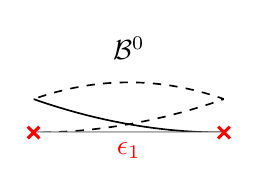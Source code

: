 % !TeX root = ../../../main.tex
\begin{tikzpicture}
\def\lineWidth{0.6pt}
\def\knotWidth{1.1pt}
\def\knotSize{3pt}
\def\elementWidth{3pt}
\def\colorLevelOne{black}
\def\colorLevelTwo{blue}
\def\colorLevelThree{orange}
\tikzset{% 
	elementLineStyle/.style={%
		color=red,solid,line width=\elementWidth, opacity=0.5
	}
}
\tikzset{% 
	knotsStyle/.style={%
		color=red,line width=\knotWidth,mark size=\knotSize,only marks,mark=x,mark options={solid}
	}
}
\tikzset{% 
	inactive/.style={%
		color=white!75!black,solid,line width=0.5pt
	}
}
\tikzset{% 
	ap/.style={%
		dashed,line width=\lineWidth
	}
}
\tikzset{% 
	am/.style={%
		white!50!black,dotted,line width=0.7pt
	}
}
\tikzset{% 
	aa/.style={%
		solid,line width=\lineWidth
	}
}
\begin{axis}[%
width=4cm,
height=2.5cm, %(\overAllHeight-(\basisPlotDepth-1)*\plotSeparator) / \basisPlotDepth, 
    	%xlabel=x,
		%ylabel=Y,
		xmin=-0.5,  xmax=0,
		ymin=0, ymax=1.08,
		ytick={0,1},
		xtick={-1,0,1},
		tickpos=left,
		ytick align=outside,
		xtick align=outside,
		tick label style ={font=\small},
		label style ={font=\small},
		legend style={ font =\small },
		ymajorgrids=false,
		ticks=none,
		hide axis
		] %

\addplot [color=\colorLevelOne,aa]
table[row sep=crcr]{%
	-1	1\\
	-0.99	0.96\\
	-0.98	0.922\\
	-0.97	0.884\\
	-0.96	0.846\\
	-0.95	0.81\\
	-0.94	0.774\\
	-0.93	0.74\\
	-0.92	0.706\\
	-0.91	0.672\\
	-0.9	0.64\\
	-0.89	0.608\\
	-0.88	0.578\\
	-0.87	0.548\\
	-0.86	0.518\\
	-0.85	0.49\\
	-0.84	0.462\\
	-0.83	0.436\\
	-0.82	0.41\\
	-0.81	0.384\\
	-0.8	0.36\\
	-0.79	0.336\\
	-0.78	0.314\\
	-0.77	0.292\\
	-0.76	0.27\\
	-0.75	0.25\\
	-0.74	0.23\\
	-0.73	0.212\\
	-0.72	0.194\\
	-0.71	0.176\\
	-0.7	0.16\\
	-0.69	0.144\\
	-0.68	0.13\\
	-0.67	0.116\\
	-0.66	0.102\\
	-0.65	0.09\\
	-0.64	0.078\\
	-0.63	0.068\\
	-0.62	0.058\\
	-0.61	0.048\\
	-0.6	0.04\\
	-0.59	0.032\\
	-0.58	0.026\\
	-0.57	0.02\\
	-0.56	0.014\\
	-0.55	0.01\\
	-0.54	0.006\\
	-0.53	0.004\\
	-0.52	0.002\\
	-0.51	0.0\\
	-0.5	0\\
	-0.49	0\\
	-0.48	0\\
	-0.47	0\\
	-0.46	0\\
	-0.45	0\\
	-0.44	0\\
	-0.43	0\\
	-0.42	0\\
	-0.41	0\\
	-0.4	0\\
	-0.39	0\\
	-0.38	0\\
	-0.37	0\\
	-0.36	0\\
	-0.35	0\\
	-0.34	0\\
	-0.33	0\\
	-0.32	0\\
	-0.31	0\\
	-0.3	0\\
	-0.29	0\\
	-0.28	0\\
	-0.27	0\\
	-0.26	0\\
	-0.25	0\\
	-0.24	0\\
	-0.23	0\\
	-0.22	0\\
	-0.21	0\\
	-0.2	0\\
	-0.19	0\\
	-0.18	0\\
	-0.17	0\\
	-0.16	0\\
	-0.15	0\\
	-0.14	0\\
	-0.13	0\\
	-0.12	0\\
	-0.11	0\\
	-0.1	0\\
	-0.09	0\\
	-0.08	0\\
	-0.07	0\\
	-0.06	0\\
	-0.05	0\\
	-0.04	0\\
	-0.03	0\\
	-0.02	0\\
	-0.01	0\\
	0	0\\
	0.01	0\\
	0.02	0\\
	0.03	0\\
	0.04	0\\
	0.05	0\\
	0.06	0\\
	0.07	0\\
	0.08	0\\
	0.09	0\\
	0.1	0\\
	0.11	0\\
	0.12	0\\
	0.13	0\\
	0.14	0\\
	0.15	0\\
	0.16	0\\
	0.17	0\\
	0.18	0\\
	0.19	0\\
	0.2	0\\
	0.21	0\\
	0.22	0\\
	0.23	0\\
	0.24	0\\
	0.25	0\\
	0.26	0\\
	0.27	0\\
	0.28	0\\
	0.29	0\\
	0.3	0\\
	0.31	0\\
	0.32	0\\
	0.33	0\\
	0.34	0\\
	0.35	0\\
	0.36	0\\
	0.37	0\\
	0.38	0\\
	0.39	0\\
	0.4	0\\
	0.41	0\\
	0.42	0\\
	0.43	0\\
	0.44	0\\
	0.45	0\\
	0.46	0\\
	0.47	0\\
	0.48	0\\
	0.49	0\\
	0.5	0\\
	0.51	0\\
	0.52	0\\
	0.53	0\\
	0.54	0\\
	0.55	0\\
	0.56	0\\
	0.57	0\\
	0.58	0\\
	0.59	0\\
	0.6	0\\
	0.61	0\\
	0.62	0\\
	0.63	0\\
	0.64	0\\
	0.65	0\\
	0.66	0\\
	0.67	0\\
	0.68	0\\
	0.69	0\\
	0.7	0\\
	0.71	0\\
	0.72	0\\
	0.73	0\\
	0.74	0\\
	0.75	0\\
	0.76	0\\
	0.77	0\\
	0.78	0\\
	0.79	0\\
	0.8	0\\
	0.81	0\\
	0.82	0\\
	0.83	0\\
	0.84	0\\
	0.85	0\\
	0.86	0\\
	0.87	0\\
	0.88	0\\
	0.89	0\\
	0.9	0\\
	0.91	0\\
	0.92	0\\
	0.93	0\\
	0.94	0\\
	0.95	0\\
	0.96	0\\
	0.97	0\\
	0.98	0\\
	0.99	0\\
	1	0\\
};
\addplot [color=\colorLevelOne,aa]
table[row sep=crcr]{%
	-1	0\\
	-0.99	0.039\\
	-0.98	0.078\\
	-0.97	0.115\\
	-0.96	0.15\\
	-0.95	0.185\\
	-0.94	0.218\\
	-0.93	0.251\\
	-0.92	0.282\\
	-0.91	0.311\\
	-0.9	0.34\\
	-0.89	0.367\\
	-0.88	0.394\\
	-0.87	0.419\\
	-0.86	0.442\\
	-0.85	0.465\\
	-0.84	0.486\\
	-0.83	0.507\\
	-0.82	0.526\\
	-0.81	0.543\\
	-0.8	0.56\\
	-0.79	0.575\\
	-0.78	0.59\\
	-0.77	0.603\\
	-0.76	0.614\\
	-0.75	0.625\\
	-0.74	0.634\\
	-0.73	0.643\\
	-0.72	0.65\\
	-0.71	0.655\\
	-0.7	0.66\\
	-0.69	0.663\\
	-0.68	0.666\\
	-0.67	0.667\\
	-0.66	0.666\\
	-0.65	0.665\\
	-0.64	0.662\\
	-0.63	0.659\\
	-0.62	0.654\\
	-0.61	0.647\\
	-0.6	0.64\\
	-0.59	0.631\\
	-0.58	0.622\\
	-0.57	0.611\\
	-0.56	0.598\\
	-0.55	0.585\\
	-0.54	0.57\\
	-0.53	0.555\\
	-0.52	0.538\\
	-0.51	0.519\\
	-0.5	0.5\\
	-0.49	0.48\\
	-0.48	0.461\\
	-0.47	0.442\\
	-0.46	0.423\\
	-0.45	0.405\\
	-0.44	0.387\\
	-0.43	0.37\\
	-0.42	0.353\\
	-0.41	0.336\\
	-0.4	0.32\\
	-0.39	0.304\\
	-0.38	0.289\\
	-0.37	0.274\\
	-0.36	0.259\\
	-0.35	0.245\\
	-0.34	0.231\\
	-0.33	0.218\\
	-0.32	0.205\\
	-0.31	0.192\\
	-0.3	0.18\\
	-0.29	0.168\\
	-0.28	0.157\\
	-0.27	0.146\\
	-0.26	0.135\\
	-0.25	0.125\\
	-0.24	0.115\\
	-0.23	0.106\\
	-0.22	0.097\\
	-0.21	0.088\\
	-0.2	0.08\\
	-0.19	0.072\\
	-0.18	0.065\\
	-0.17	0.058\\
	-0.16	0.051\\
	-0.15	0.045\\
	-0.14	0.039\\
	-0.13	0.034\\
	-0.12	0.029\\
	-0.11	0.024\\
	-0.1	0.02\\
	-0.09	0.016\\
	-0.08	0.013\\
	-0.07	0.01\\
	-0.06	0.007\\
	-0.05	0.005\\
	-0.04	0.003\\
	-0.03	0.002\\
	-0.02	0.001\\
	-0.01	0.0\\
	0	0\\
	0.01	0\\
	0.02	0\\
	0.03	0\\
	0.04	0\\
	0.05	0\\
	0.06	0\\
	0.07	0\\
	0.08	0\\
	0.09	0\\
	0.1	0\\
	0.11	0\\
	0.12	0\\
	0.13	0\\
	0.14	0\\
	0.15	0\\
	0.16	0\\
	0.17	0\\
	0.18	0\\
	0.19	0\\
	0.2	0\\
	0.21	0\\
	0.22	0\\
	0.23	0\\
	0.24	0\\
	0.25	0\\
	0.26	0\\
	0.27	0\\
	0.28	0\\
	0.29	0\\
	0.3	0\\
	0.31	0\\
	0.32	0\\
	0.33	0\\
	0.34	0\\
	0.35	0\\
	0.36	0\\
	0.37	0\\
	0.38	0\\
	0.39	0\\
	0.4	0\\
	0.41	0\\
	0.42	0\\
	0.43	0\\
	0.44	0\\
	0.45	0\\
	0.46	0\\
	0.47	0\\
	0.48	0\\
	0.49	0\\
	0.5	0\\
	0.51	0\\
	0.52	0\\
	0.53	0\\
	0.54	0\\
	0.55	0\\
	0.56	0\\
	0.57	0\\
	0.58	0\\
	0.59	0\\
	0.6	0\\
	0.61	0\\
	0.62	0\\
	0.63	0\\
	0.64	0\\
	0.65	0\\
	0.66	0\\
	0.67	0\\
	0.68	0\\
	0.69	0\\
	0.7	0\\
	0.71	0\\
	0.72	0\\
	0.73	0\\
	0.74	0\\
	0.75	0\\
	0.76	0\\
	0.77	0\\
	0.78	0\\
	0.79	0\\
	0.8	0\\
	0.81	0\\
	0.82	0\\
	0.83	0\\
	0.84	0\\
	0.85	0\\
	0.86	0\\
	0.87	0\\
	0.88	0\\
	0.89	0\\
	0.9	0\\
	0.91	0\\
	0.92	0\\
	0.93	0\\
	0.94	0\\
	0.95	0\\
	0.96	0\\
	0.97	0\\
	0.98	0\\
	0.99	0\\
	1	0\\
};
\addplot [color=\colorLevelOne,ap]
table[row sep=crcr]{%
	-1	0\\
	-0.99	0.0\\
	-0.98	0.001\\
	-0.97	0.002\\
	-0.96	0.003\\
	-0.95	0.005\\
	-0.94	0.007\\
	-0.93	0.01\\
	-0.92	0.013\\
	-0.91	0.016\\
	-0.9	0.02\\
	-0.89	0.024\\
	-0.88	0.029\\
	-0.87	0.034\\
	-0.86	0.039\\
	-0.85	0.045\\
	-0.84	0.051\\
	-0.83	0.058\\
	-0.82	0.065\\
	-0.81	0.072\\
	-0.8	0.08\\
	-0.79	0.088\\
	-0.78	0.097\\
	-0.77	0.106\\
	-0.76	0.115\\
	-0.75	0.125\\
	-0.74	0.135\\
	-0.73	0.146\\
	-0.72	0.157\\
	-0.71	0.168\\
	-0.7	0.18\\
	-0.69	0.192\\
	-0.68	0.205\\
	-0.67	0.218\\
	-0.66	0.231\\
	-0.65	0.245\\
	-0.64	0.259\\
	-0.63	0.274\\
	-0.62	0.289\\
	-0.61	0.304\\
	-0.6	0.32\\
	-0.59	0.336\\
	-0.58	0.353\\
	-0.57	0.37\\
	-0.56	0.387\\
	-0.55	0.405\\
	-0.54	0.423\\
	-0.53	0.442\\
	-0.52	0.461\\
	-0.51	0.48\\
	-0.5	0.5\\
	-0.49	0.52\\
	-0.48	0.538\\
	-0.47	0.556\\
	-0.46	0.574\\
	-0.45	0.59\\
	-0.44	0.606\\
	-0.43	0.62\\
	-0.42	0.634\\
	-0.41	0.648\\
	-0.4	0.66\\
	-0.39	0.672\\
	-0.38	0.682\\
	-0.37	0.692\\
	-0.36	0.702\\
	-0.35	0.71\\
	-0.34	0.718\\
	-0.33	0.724\\
	-0.32	0.73\\
	-0.31	0.736\\
	-0.3	0.74\\
	-0.29	0.744\\
	-0.28	0.746\\
	-0.27	0.748\\
	-0.26	0.75\\
	-0.25	0.75\\
	-0.24	0.75\\
	-0.23	0.748\\
	-0.22	0.746\\
	-0.21	0.744\\
	-0.2	0.74\\
	-0.19	0.736\\
	-0.18	0.73\\
	-0.17	0.724\\
	-0.16	0.718\\
	-0.15	0.71\\
	-0.14	0.702\\
	-0.13	0.692\\
	-0.12	0.682\\
	-0.11	0.672\\
	-0.1	0.66\\
	-0.09	0.648\\
	-0.08	0.634\\
	-0.07	0.62\\
	-0.06	0.606\\
	-0.05	0.59\\
	-0.04	0.574\\
	-0.03	0.556\\
	-0.02	0.538\\
	-0.01	0.52\\
	0	0.5\\
	0.01	0.48\\
	0.02	0.461\\
	0.03	0.442\\
	0.04	0.423\\
	0.05	0.405\\
	0.06	0.387\\
	0.07	0.37\\
	0.08	0.353\\
	0.09	0.336\\
	0.1	0.32\\
	0.11	0.304\\
	0.12	0.289\\
	0.13	0.274\\
	0.14	0.259\\
	0.15	0.245\\
	0.16	0.231\\
	0.17	0.218\\
	0.18	0.205\\
	0.19	0.192\\
	0.2	0.18\\
	0.21	0.168\\
	0.22	0.157\\
	0.23	0.146\\
	0.24	0.135\\
	0.25	0.125\\
	0.26	0.115\\
	0.27	0.106\\
	0.28	0.097\\
	0.29	0.088\\
	0.3	0.08\\
	0.31	0.072\\
	0.32	0.065\\
	0.33	0.058\\
	0.34	0.051\\
	0.35	0.045\\
	0.36	0.039\\
	0.37	0.034\\
	0.38	0.029\\
	0.39	0.024\\
	0.4	0.02\\
	0.41	0.016\\
	0.42	0.013\\
	0.43	0.01\\
	0.44	0.007\\
	0.45	0.005\\
	0.46	0.003\\
	0.47	0.002\\
	0.48	0.001\\
	0.49	0.0\\
	0.5	0\\
	0.51	0\\
	0.52	0\\
	0.53	0\\
	0.54	0\\
	0.55	0\\
	0.56	0\\
	0.57	0\\
	0.58	0\\
	0.59	0\\
	0.6	0\\
	0.61	0\\
	0.62	0\\
	0.63	0\\
	0.64	0\\
	0.65	0\\
	0.66	0\\
	0.67	0\\
	0.68	0\\
	0.69	0\\
	0.7	0\\
	0.71	0\\
	0.72	0\\
	0.73	0\\
	0.74	0\\
	0.75	0\\
	0.76	0\\
	0.77	0\\
	0.78	0\\
	0.79	0\\
	0.8	0\\
	0.81	0\\
	0.82	0\\
	0.83	0\\
	0.84	0\\
	0.85	0\\
	0.86	0\\
	0.87	0\\
	0.88	0\\
	0.89	0\\
	0.9	0\\
	0.91	0\\
	0.92	0\\
	0.93	0\\
	0.94	0\\
	0.95	0\\
	0.96	0\\
	0.97	0\\
	0.98	0\\
	0.99	0\\
	1	0\\
};
\addplot [color=\colorLevelOne,ap]
table[row sep=crcr]{%
	-1	0\\
	-0.99	0\\
	-0.98	0\\
	-0.97	0\\
	-0.96	0\\
	-0.95	0\\
	-0.94	0\\
	-0.93	0\\
	-0.92	0\\
	-0.91	0\\
	-0.9	0\\
	-0.89	0\\
	-0.88	0\\
	-0.87	0\\
	-0.86	0\\
	-0.85	0\\
	-0.84	0\\
	-0.83	0\\
	-0.82	0\\
	-0.81	0\\
	-0.8	0\\
	-0.79	0\\
	-0.78	0\\
	-0.77	0\\
	-0.76	0\\
	-0.75	0\\
	-0.74	0\\
	-0.73	0\\
	-0.72	0\\
	-0.71	0\\
	-0.7	0\\
	-0.69	0\\
	-0.68	0\\
	-0.67	0\\
	-0.66	0\\
	-0.65	0\\
	-0.64	0\\
	-0.63	0\\
	-0.62	0\\
	-0.61	0\\
	-0.6	0\\
	-0.59	0\\
	-0.58	0\\
	-0.57	0\\
	-0.56	0\\
	-0.55	0\\
	-0.54	0\\
	-0.53	0\\
	-0.52	0\\
	-0.51	0\\
	-0.5	0\\
	-0.49	0.0\\
	-0.48	0.001\\
	-0.47	0.002\\
	-0.46	0.003\\
	-0.45	0.005\\
	-0.44	0.007\\
	-0.43	0.01\\
	-0.42	0.013\\
	-0.41	0.016\\
	-0.4	0.02\\
	-0.39	0.024\\
	-0.38	0.029\\
	-0.37	0.034\\
	-0.36	0.039\\
	-0.35	0.045\\
	-0.34	0.051\\
	-0.33	0.058\\
	-0.32	0.065\\
	-0.31	0.072\\
	-0.3	0.08\\
	-0.29	0.088\\
	-0.28	0.097\\
	-0.27	0.106\\
	-0.26	0.115\\
	-0.25	0.125\\
	-0.24	0.135\\
	-0.23	0.146\\
	-0.22	0.157\\
	-0.21	0.168\\
	-0.2	0.18\\
	-0.19	0.192\\
	-0.18	0.205\\
	-0.17	0.218\\
	-0.16	0.231\\
	-0.15	0.245\\
	-0.14	0.259\\
	-0.13	0.274\\
	-0.12	0.289\\
	-0.11	0.304\\
	-0.1	0.32\\
	-0.09	0.336\\
	-0.08	0.353\\
	-0.07	0.37\\
	-0.06	0.387\\
	-0.05	0.405\\
	-0.04	0.423\\
	-0.03	0.442\\
	-0.02	0.461\\
	-0.01	0.48\\
	0	0.5\\
	0.01	0.52\\
	0.02	0.538\\
	0.03	0.556\\
	0.04	0.574\\
	0.05	0.59\\
	0.06	0.606\\
	0.07	0.62\\
	0.08	0.634\\
	0.09	0.648\\
	0.1	0.66\\
	0.11	0.672\\
	0.12	0.682\\
	0.13	0.692\\
	0.14	0.702\\
	0.15	0.71\\
	0.16	0.718\\
	0.17	0.724\\
	0.18	0.73\\
	0.19	0.736\\
	0.2	0.74\\
	0.21	0.744\\
	0.22	0.746\\
	0.23	0.748\\
	0.24	0.75\\
	0.25	0.75\\
	0.26	0.75\\
	0.27	0.748\\
	0.28	0.746\\
	0.29	0.744\\
	0.3	0.74\\
	0.31	0.736\\
	0.32	0.73\\
	0.33	0.724\\
	0.34	0.718\\
	0.35	0.71\\
	0.36	0.702\\
	0.37	0.692\\
	0.38	0.682\\
	0.39	0.672\\
	0.4	0.66\\
	0.41	0.648\\
	0.42	0.634\\
	0.43	0.62\\
	0.44	0.606\\
	0.45	0.59\\
	0.46	0.574\\
	0.47	0.556\\
	0.48	0.538\\
	0.49	0.52\\
	0.5	0.5\\
	0.51	0.48\\
	0.52	0.461\\
	0.53	0.442\\
	0.54	0.423\\
	0.55	0.405\\
	0.56	0.387\\
	0.57	0.37\\
	0.58	0.353\\
	0.59	0.336\\
	0.6	0.32\\
	0.61	0.304\\
	0.62	0.289\\
	0.63	0.274\\
	0.64	0.259\\
	0.65	0.245\\
	0.66	0.231\\
	0.67	0.218\\
	0.68	0.205\\
	0.69	0.192\\
	0.7	0.18\\
	0.71	0.168\\
	0.72	0.157\\
	0.73	0.146\\
	0.74	0.135\\
	0.75	0.125\\
	0.76	0.115\\
	0.77	0.106\\
	0.78	0.097\\
	0.79	0.088\\
	0.8	0.08\\
	0.81	0.072\\
	0.82	0.065\\
	0.83	0.058\\
	0.84	0.051\\
	0.85	0.045\\
	0.86	0.039\\
	0.87	0.034\\
	0.88	0.029\\
	0.89	0.024\\
	0.9	0.02\\
	0.91	0.016\\
	0.92	0.013\\
	0.93	0.01\\
	0.94	0.007\\
	0.95	0.005\\
	0.96	0.003\\
	0.97	0.002\\
	0.98	0.001\\
	0.99	0.0\\
	1	0\\
};
\addplot [inactive]
table[row sep=crcr]{%
	-1	0\\
	-0.99	0\\
	-0.98	0\\
	-0.97	0\\
	-0.96	0\\
	-0.95	0\\
	-0.94	0\\
	-0.93	0\\
	-0.92	0\\
	-0.91	0\\
	-0.9	0\\
	-0.89	0\\
	-0.88	0\\
	-0.87	0\\
	-0.86	0\\
	-0.85	0\\
	-0.84	0\\
	-0.83	0\\
	-0.82	0\\
	-0.81	0\\
	-0.8	0\\
	-0.79	0\\
	-0.78	0\\
	-0.77	0\\
	-0.76	0\\
	-0.75	0\\
	-0.74	0\\
	-0.73	0\\
	-0.72	0\\
	-0.71	0\\
	-0.7	0\\
	-0.69	0\\
	-0.68	0\\
	-0.67	0\\
	-0.66	0\\
	-0.65	0\\
	-0.64	0\\
	-0.63	0\\
	-0.62	0\\
	-0.61	0\\
	-0.6	0\\
	-0.59	0\\
	-0.58	0\\
	-0.57	0\\
	-0.56	0\\
	-0.55	0\\
	-0.54	0\\
	-0.53	0\\
	-0.52	0\\
	-0.51	0\\
	-0.5	0\\
	-0.49	0\\
	-0.48	0\\
	-0.47	0\\
	-0.46	0\\
	-0.45	0\\
	-0.44	0\\
	-0.43	0\\
	-0.42	0\\
	-0.41	0\\
	-0.4	0\\
	-0.39	0\\
	-0.38	0\\
	-0.37	0\\
	-0.36	0\\
	-0.35	0\\
	-0.34	0\\
	-0.33	0\\
	-0.32	0\\
	-0.31	0\\
	-0.3	0\\
	-0.29	0\\
	-0.28	0\\
	-0.27	0\\
	-0.26	0\\
	-0.25	0\\
	-0.24	0\\
	-0.23	0\\
	-0.22	0\\
	-0.21	0\\
	-0.2	0\\
	-0.19	0\\
	-0.18	0\\
	-0.17	0\\
	-0.16	0\\
	-0.15	0\\
	-0.14	0\\
	-0.13	0\\
	-0.12	0\\
	-0.11	0\\
	-0.1	0\\
	-0.09	0\\
	-0.08	0\\
	-0.07	0\\
	-0.06	0\\
	-0.05	0\\
	-0.04	0\\
	-0.03	0\\
	-0.02	0\\
	-0.01	0\\
	0	0\\
	0.01	0.0\\
	0.02	0.001\\
	0.03	0.002\\
	0.04	0.003\\
	0.05	0.005\\
	0.06	0.007\\
	0.07	0.01\\
	0.08	0.013\\
	0.09	0.016\\
	0.1	0.02\\
	0.11	0.024\\
	0.12	0.029\\
	0.13	0.034\\
	0.14	0.039\\
	0.15	0.045\\
	0.16	0.051\\
	0.17	0.058\\
	0.18	0.065\\
	0.19	0.072\\
	0.2	0.08\\
	0.21	0.088\\
	0.22	0.097\\
	0.23	0.106\\
	0.24	0.115\\
	0.25	0.125\\
	0.26	0.135\\
	0.27	0.146\\
	0.28	0.157\\
	0.29	0.168\\
	0.3	0.18\\
	0.31	0.192\\
	0.32	0.205\\
	0.33	0.218\\
	0.34	0.231\\
	0.35	0.245\\
	0.36	0.259\\
	0.37	0.274\\
	0.38	0.289\\
	0.39	0.304\\
	0.4	0.32\\
	0.41	0.336\\
	0.42	0.353\\
	0.43	0.37\\
	0.44	0.387\\
	0.45	0.405\\
	0.46	0.423\\
	0.47	0.442\\
	0.48	0.461\\
	0.49	0.48\\
	0.5	0.5\\
	0.51	0.519\\
	0.52	0.538\\
	0.53	0.555\\
	0.54	0.57\\
	0.55	0.585\\
	0.56	0.598\\
	0.57	0.611\\
	0.58	0.622\\
	0.59	0.631\\
	0.6	0.64\\
	0.61	0.647\\
	0.62	0.654\\
	0.63	0.659\\
	0.64	0.662\\
	0.65	0.665\\
	0.66	0.666\\
	0.67	0.667\\
	0.68	0.666\\
	0.69	0.663\\
	0.7	0.66\\
	0.71	0.655\\
	0.72	0.65\\
	0.73	0.643\\
	0.74	0.634\\
	0.75	0.625\\
	0.76	0.614\\
	0.77	0.603\\
	0.78	0.59\\
	0.79	0.575\\
	0.8	0.56\\
	0.81	0.543\\
	0.82	0.526\\
	0.83	0.507\\
	0.84	0.486\\
	0.85	0.465\\
	0.86	0.442\\
	0.87	0.419\\
	0.88	0.394\\
	0.89	0.367\\
	0.9	0.34\\
	0.91	0.311\\
	0.92	0.282\\
	0.93	0.251\\
	0.94	0.218\\
	0.95	0.185\\
	0.96	0.15\\
	0.97	0.115\\
	0.98	0.078\\
	0.99	0.039\\
	1	0\\
};
\addplot [inactive]
table[row sep=crcr]{%
	-1	0\\
	-0.99	0\\
	-0.98	0\\
	-0.97	0\\
	-0.96	0\\
	-0.95	0\\
	-0.94	0\\
	-0.93	0\\
	-0.92	0\\
	-0.91	0\\
	-0.9	0\\
	-0.89	0\\
	-0.88	0\\
	-0.87	0\\
	-0.86	0\\
	-0.85	0\\
	-0.84	0\\
	-0.83	0\\
	-0.82	0\\
	-0.81	0\\
	-0.8	0\\
	-0.79	0\\
	-0.78	0\\
	-0.77	0\\
	-0.76	0\\
	-0.75	0\\
	-0.74	0\\
	-0.73	0\\
	-0.72	0\\
	-0.71	0\\
	-0.7	0\\
	-0.69	0\\
	-0.68	0\\
	-0.67	0\\
	-0.66	0\\
	-0.65	0\\
	-0.64	0\\
	-0.63	0\\
	-0.62	0\\
	-0.61	0\\
	-0.6	0\\
	-0.59	0\\
	-0.58	0\\
	-0.57	0\\
	-0.56	0\\
	-0.55	0\\
	-0.54	0\\
	-0.53	0\\
	-0.52	0\\
	-0.51	0\\
	-0.5	0\\
	-0.49	0\\
	-0.48	0\\
	-0.47	0\\
	-0.46	0\\
	-0.45	0\\
	-0.44	0\\
	-0.43	0\\
	-0.42	0\\
	-0.41	0\\
	-0.4	0\\
	-0.39	0\\
	-0.38	0\\
	-0.37	0\\
	-0.36	0\\
	-0.35	0\\
	-0.34	0\\
	-0.33	0\\
	-0.32	0\\
	-0.31	0\\
	-0.3	0\\
	-0.29	0\\
	-0.28	0\\
	-0.27	0\\
	-0.26	0\\
	-0.25	0\\
	-0.24	0\\
	-0.23	0\\
	-0.22	0\\
	-0.21	0\\
	-0.2	0\\
	-0.19	0\\
	-0.18	0\\
	-0.17	0\\
	-0.16	0\\
	-0.15	0\\
	-0.14	0\\
	-0.13	0\\
	-0.12	0\\
	-0.11	0\\
	-0.1	0\\
	-0.09	0\\
	-0.08	0\\
	-0.07	0\\
	-0.06	0\\
	-0.05	0\\
	-0.04	0\\
	-0.03	0\\
	-0.02	0\\
	-0.01	0\\
	0	0\\
	0.01	0\\
	0.02	0\\
	0.03	0\\
	0.04	0\\
	0.05	0\\
	0.06	0\\
	0.07	0\\
	0.08	0\\
	0.09	0\\
	0.1	0\\
	0.11	0\\
	0.12	0\\
	0.13	0\\
	0.14	0\\
	0.15	0\\
	0.16	0\\
	0.17	0\\
	0.18	0\\
	0.19	0\\
	0.2	0\\
	0.21	0\\
	0.22	0\\
	0.23	0\\
	0.24	0\\
	0.25	0\\
	0.26	0\\
	0.27	0\\
	0.28	0\\
	0.29	0\\
	0.3	0\\
	0.31	0\\
	0.32	0\\
	0.33	0\\
	0.34	0\\
	0.35	0\\
	0.36	0\\
	0.37	0\\
	0.38	0\\
	0.39	0\\
	0.4	0\\
	0.41	0\\
	0.42	0\\
	0.43	0\\
	0.44	0\\
	0.45	0\\
	0.46	0\\
	0.47	0\\
	0.48	0\\
	0.49	0\\
	0.5	0\\
	0.51	0.0\\
	0.52	0.002\\
	0.53	0.004\\
	0.54	0.006\\
	0.55	0.01\\
	0.56	0.014\\
	0.57	0.02\\
	0.58	0.026\\
	0.59	0.032\\
	0.6	0.04\\
	0.61	0.048\\
	0.62	0.058\\
	0.63	0.068\\
	0.64	0.078\\
	0.65	0.09\\
	0.66	0.102\\
	0.67	0.116\\
	0.68	0.13\\
	0.69	0.144\\
	0.7	0.16\\
	0.71	0.176\\
	0.72	0.194\\
	0.73	0.212\\
	0.74	0.23\\
	0.75	0.25\\
	0.76	0.27\\
	0.77	0.292\\
	0.78	0.314\\
	0.79	0.336\\
	0.8	0.36\\
	0.81	0.384\\
	0.82	0.41\\
	0.83	0.436\\
	0.84	0.462\\
	0.85	0.49\\
	0.86	0.518\\
	0.87	0.548\\
	0.88	0.578\\
	0.89	0.608\\
	0.9	0.64\\
	0.91	0.672\\
	0.92	0.706\\
	0.93	0.74\\
	0.94	0.774\\
	0.95	0.81\\
	0.96	0.846\\
	0.97	0.884\\
	0.98	0.922\\
	0.99	0.96\\%
	1	1\\
};
%\addplot [elementLineStyle]
%table[row sep=crcr]{%
%	-1	0\\
%	-0.5	0\\
%};
%\addplot [elementLineStyle,visible on=<1->]
%table[row sep=crcr]{%
%	-0.5	0\\
%	0	0\\
%};
\addplot [knotsStyle]
table[row sep=crcr]{%
	-1	0\\
	-1	0\\
	-1	0\\
	-0.5	0\\
	0	0\\
	0.5	0\\
	1	0\\
	1	0\\
	1	0\\
};

\pgfplotsset{
	after end axis/.code={
		%		\node[above] at (axis cs:-0.96,0.75){{\normalsize $ b_0^0 $}};
		%		\node[above] at (axis cs:-0.67,0.75){{\normalsize $ b_1^0 $}};
		%		\node[above] at (axis cs:-0.25,0.75){{\normalsize $ b_2^0 $}};
		%		\node[above] at (axis cs:0.22,0.75){{\normalsize $ b_3^0 $}};
		%		\node[above] at (axis cs:0.67,0.75){{\normalsize $ b_4^0 $}};
		%		\node[above] at (axis cs:0.96,0.75){{\normalsize $ b_5^0 $}};
		%		
		%\node[red, below] at (axis cs:-0.75,0){{\normalsize $ \epsilon_0 $}};
		\node[red, below] at (axis cs:-0.25,0){{\normalsize $ \epsilon_1 $}};
		
		%\coordinate (highlightedElementStart) at (axis cs:0.25,1);
	}
}
\end{axis} %
\node[align=center, yshift=0.6em] () at (current bounding box.north) {$ \mathcal{B}^0 $};
%\node[align=center, yshift=0.6em] (B0e0mr) at (current bounding box.right) {};
\end{tikzpicture} %
